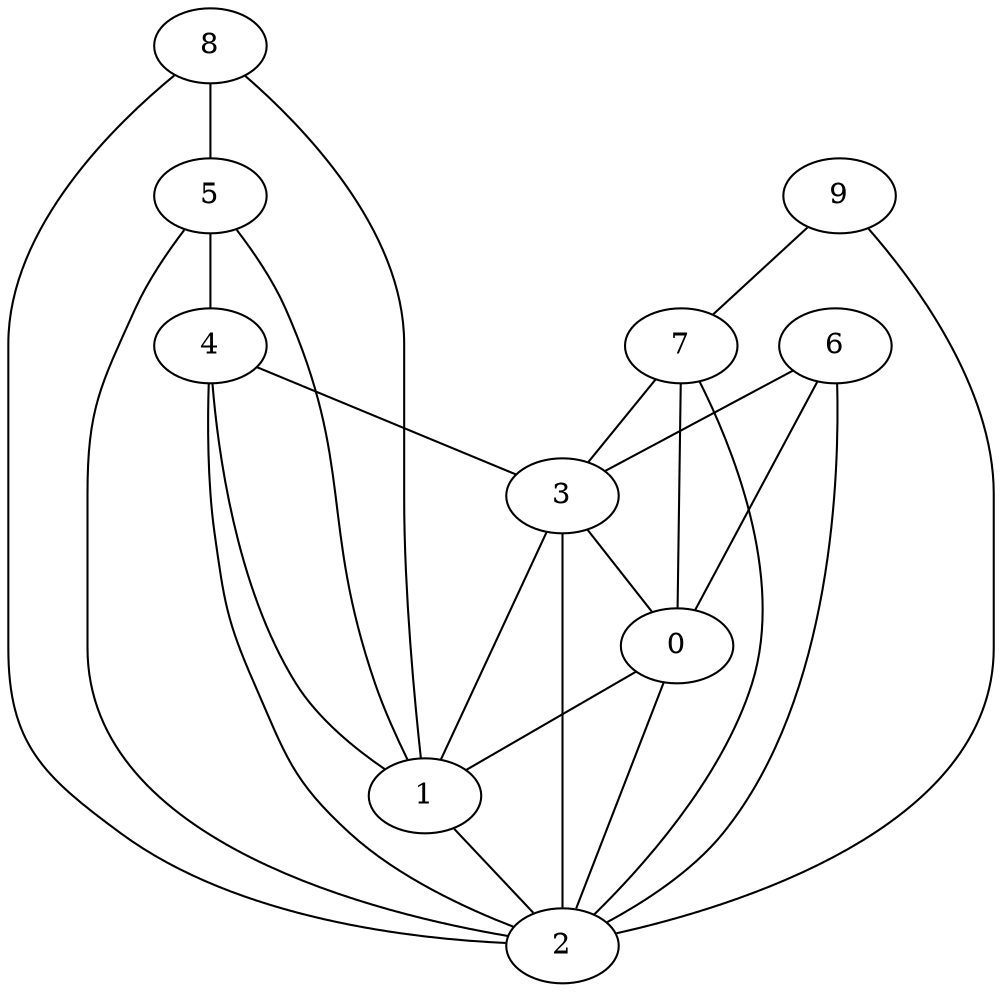 graph {
    0 [ label = "0" ]
    1 [ label = "1" ]
    2 [ label = "2" ]
    3 [ label = "3" ]
    4 [ label = "4" ]
    5 [ label = "5" ]
    6 [ label = "6" ]
    7 [ label = "7" ]
    8 [ label = "8" ]
    9 [ label = "9" ]
    0 -- 1 [ ]
    0 -- 2 [ ]
    1 -- 2 [ ]
    3 -- 0 [ ]
    3 -- 1 [ ]
    3 -- 2 [ ]
    4 -- 1 [ ]
    4 -- 2 [ ]
    4 -- 3 [ ]
    5 -- 1 [ ]
    5 -- 2 [ ]
    5 -- 4 [ ]
    6 -- 0 [ ]
    6 -- 2 [ ]
    6 -- 3 [ ]
    7 -- 0 [ ]
    7 -- 2 [ ]
    7 -- 3 [ ]
    8 -- 1 [ ]
    8 -- 2 [ ]
    8 -- 5 [ ]
    9 -- 2 [ ]
    9 -- 7 [ ]
}
